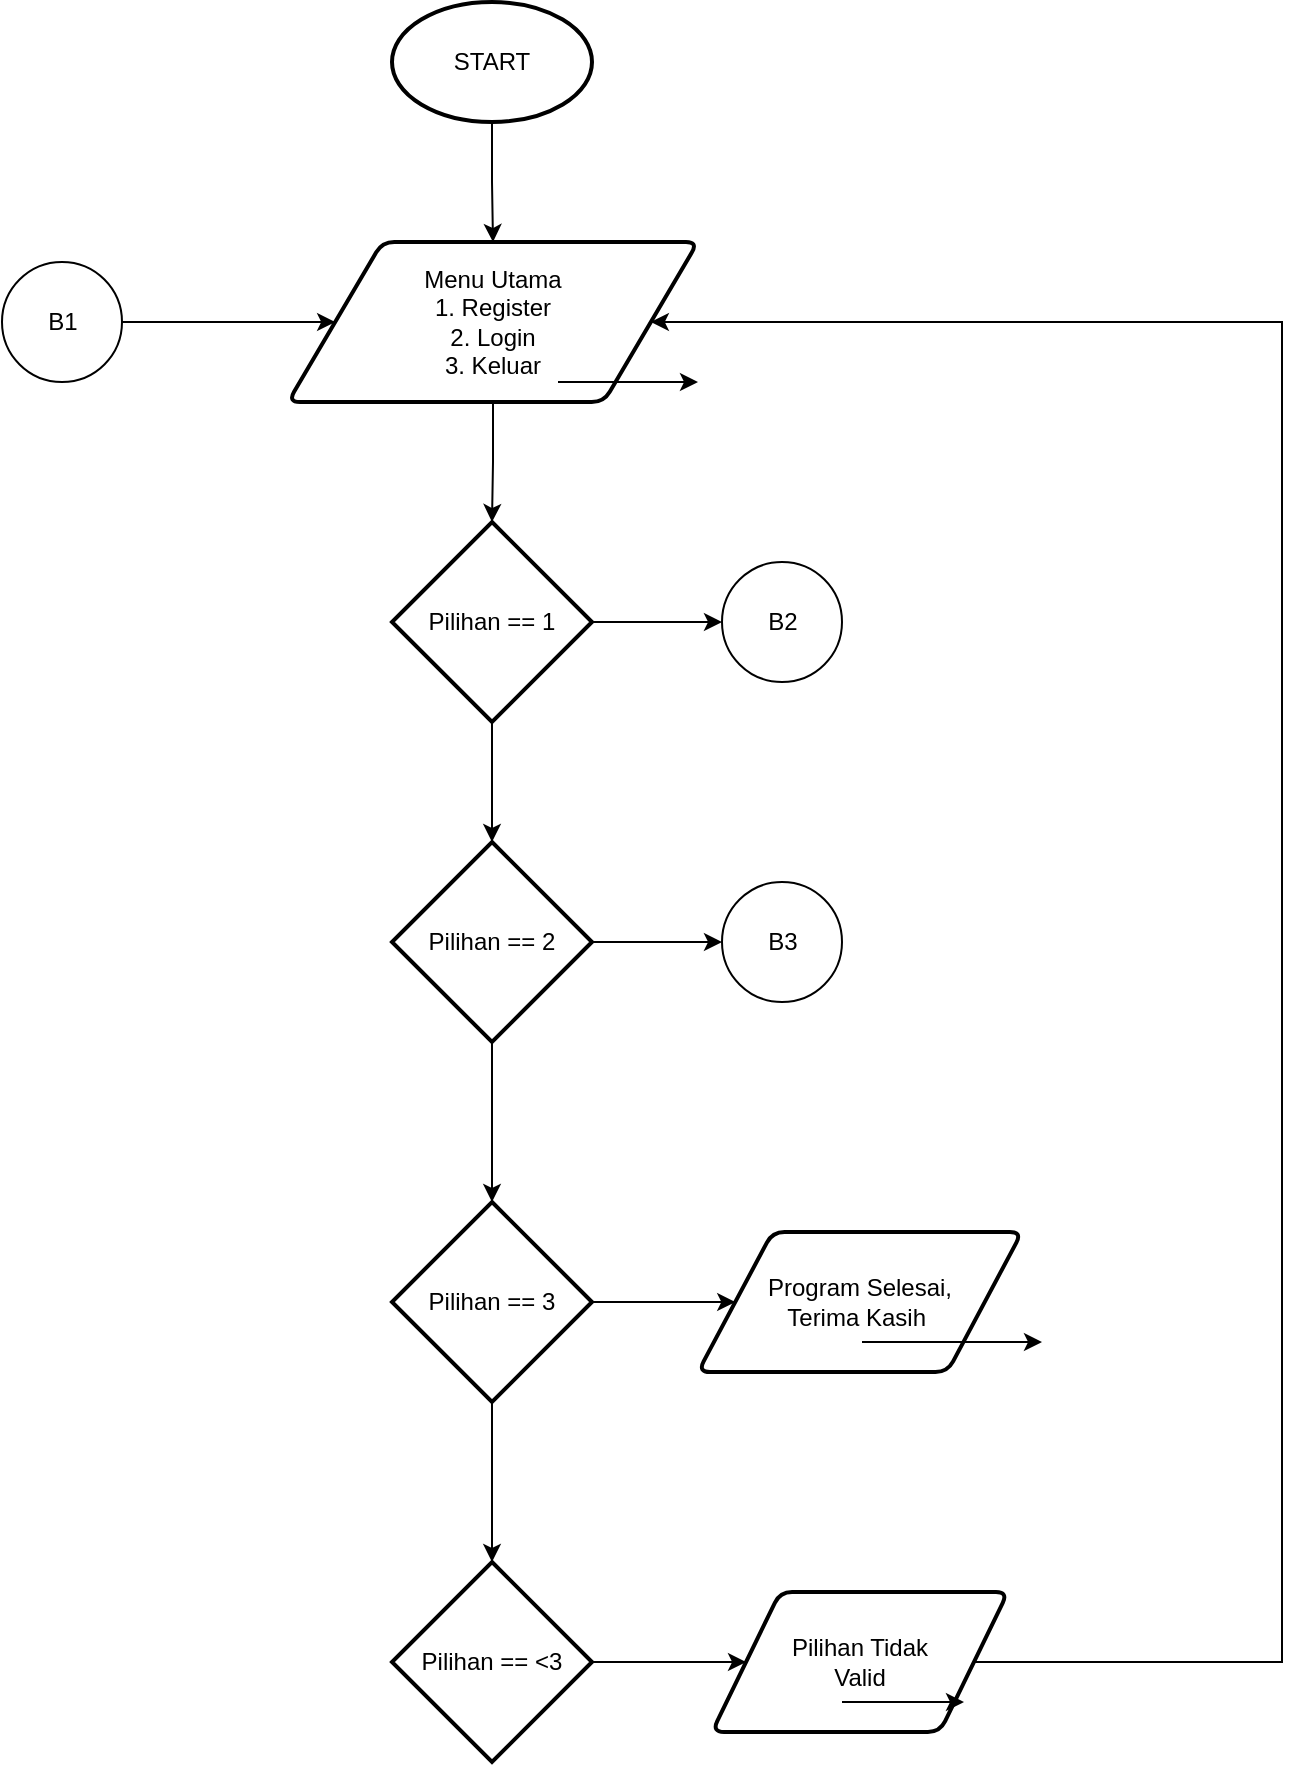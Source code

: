 <mxfile version="24.7.17" pages="7">
  <diagram id="jX26VBYKbBGTcmmh4BR7" name="Menu Utama">
    <mxGraphModel dx="1003" dy="1240" grid="1" gridSize="10" guides="1" tooltips="1" connect="1" arrows="1" fold="1" page="1" pageScale="1" pageWidth="850" pageHeight="1100" math="0" shadow="0">
      <root>
        <mxCell id="0" />
        <mxCell id="1" parent="0" />
        <mxCell id="Ur9wYiCswJF-98dy_9E3-4" value="" style="edgeStyle=orthogonalEdgeStyle;rounded=0;orthogonalLoop=1;jettySize=auto;html=1;" parent="1" source="Ur9wYiCswJF-98dy_9E3-1" target="Ur9wYiCswJF-98dy_9E3-2" edge="1">
          <mxGeometry relative="1" as="geometry" />
        </mxCell>
        <mxCell id="Ur9wYiCswJF-98dy_9E3-1" value="START" style="strokeWidth=2;html=1;shape=mxgraph.flowchart.start_1;whiteSpace=wrap;" parent="1" vertex="1">
          <mxGeometry x="375" y="40" width="100" height="60" as="geometry" />
        </mxCell>
        <mxCell id="xBh8vlri9Q0HdF-XC32j-1" value="" style="edgeStyle=orthogonalEdgeStyle;rounded=0;orthogonalLoop=1;jettySize=auto;html=1;" parent="1" source="Ur9wYiCswJF-98dy_9E3-2" target="12rXXI3SdJFbBXDemF2d-1" edge="1">
          <mxGeometry relative="1" as="geometry" />
        </mxCell>
        <mxCell id="Ur9wYiCswJF-98dy_9E3-2" value="Menu Utama&lt;div&gt;1. Register&lt;/div&gt;&lt;div&gt;2. Login&lt;/div&gt;&lt;div&gt;3. Keluar&lt;/div&gt;" style="shape=parallelogram;html=1;strokeWidth=2;perimeter=parallelogramPerimeter;whiteSpace=wrap;rounded=1;arcSize=12;size=0.23;" parent="1" vertex="1">
          <mxGeometry x="323" y="160" width="205" height="80" as="geometry" />
        </mxCell>
        <mxCell id="Ur9wYiCswJF-98dy_9E3-3" value="" style="endArrow=classic;html=1;rounded=0;" parent="1" edge="1">
          <mxGeometry width="50" height="50" relative="1" as="geometry">
            <mxPoint x="458" y="230" as="sourcePoint" />
            <mxPoint x="528" y="230" as="targetPoint" />
          </mxGeometry>
        </mxCell>
        <mxCell id="xBh8vlri9Q0HdF-XC32j-3" value="" style="edgeStyle=orthogonalEdgeStyle;rounded=0;orthogonalLoop=1;jettySize=auto;html=1;" parent="1" source="12rXXI3SdJFbBXDemF2d-1" target="xBh8vlri9Q0HdF-XC32j-2" edge="1">
          <mxGeometry relative="1" as="geometry" />
        </mxCell>
        <mxCell id="xBh8vlri9Q0HdF-XC32j-7" value="" style="edgeStyle=orthogonalEdgeStyle;rounded=0;orthogonalLoop=1;jettySize=auto;html=1;" parent="1" source="12rXXI3SdJFbBXDemF2d-1" target="xBh8vlri9Q0HdF-XC32j-6" edge="1">
          <mxGeometry relative="1" as="geometry" />
        </mxCell>
        <mxCell id="12rXXI3SdJFbBXDemF2d-1" value="Pilihan == 1" style="strokeWidth=2;html=1;shape=mxgraph.flowchart.decision;whiteSpace=wrap;" parent="1" vertex="1">
          <mxGeometry x="375" y="300" width="100" height="100" as="geometry" />
        </mxCell>
        <mxCell id="xBh8vlri9Q0HdF-XC32j-2" value="" style="verticalLabelPosition=bottom;verticalAlign=top;html=1;shape=mxgraph.flowchart.on-page_reference;" parent="1" vertex="1">
          <mxGeometry x="540" y="320" width="60" height="60" as="geometry" />
        </mxCell>
        <mxCell id="xBh8vlri9Q0HdF-XC32j-9" value="" style="edgeStyle=orthogonalEdgeStyle;rounded=0;orthogonalLoop=1;jettySize=auto;html=1;" parent="1" source="xBh8vlri9Q0HdF-XC32j-6" target="xBh8vlri9Q0HdF-XC32j-8" edge="1">
          <mxGeometry relative="1" as="geometry" />
        </mxCell>
        <mxCell id="xBh8vlri9Q0HdF-XC32j-12" value="" style="edgeStyle=orthogonalEdgeStyle;rounded=0;orthogonalLoop=1;jettySize=auto;html=1;" parent="1" source="xBh8vlri9Q0HdF-XC32j-6" target="xBh8vlri9Q0HdF-XC32j-10" edge="1">
          <mxGeometry relative="1" as="geometry" />
        </mxCell>
        <mxCell id="xBh8vlri9Q0HdF-XC32j-6" value="Pilihan == 2" style="strokeWidth=2;html=1;shape=mxgraph.flowchart.decision;whiteSpace=wrap;" parent="1" vertex="1">
          <mxGeometry x="375" y="460" width="100" height="100" as="geometry" />
        </mxCell>
        <mxCell id="U9IUA6c9v1QzmD8yPWSd-8" value="" style="edgeStyle=orthogonalEdgeStyle;rounded=0;orthogonalLoop=1;jettySize=auto;html=1;" parent="1" source="xBh8vlri9Q0HdF-XC32j-8" target="U9IUA6c9v1QzmD8yPWSd-7" edge="1">
          <mxGeometry relative="1" as="geometry" />
        </mxCell>
        <mxCell id="CeYfMiFbEmXjwuUwqjJn-2" value="" style="edgeStyle=orthogonalEdgeStyle;rounded=0;orthogonalLoop=1;jettySize=auto;html=1;" parent="1" source="xBh8vlri9Q0HdF-XC32j-8" target="CeYfMiFbEmXjwuUwqjJn-1" edge="1">
          <mxGeometry relative="1" as="geometry" />
        </mxCell>
        <mxCell id="xBh8vlri9Q0HdF-XC32j-8" value="Pilihan == 3" style="strokeWidth=2;html=1;shape=mxgraph.flowchart.decision;whiteSpace=wrap;" parent="1" vertex="1">
          <mxGeometry x="375" y="640" width="100" height="100" as="geometry" />
        </mxCell>
        <mxCell id="xBh8vlri9Q0HdF-XC32j-10" value="" style="verticalLabelPosition=bottom;verticalAlign=top;html=1;shape=mxgraph.flowchart.on-page_reference;" parent="1" vertex="1">
          <mxGeometry x="540" y="480" width="60" height="60" as="geometry" />
        </mxCell>
        <mxCell id="U9IUA6c9v1QzmD8yPWSd-1" value="B2" style="text;html=1;align=center;verticalAlign=middle;resizable=0;points=[];autosize=1;strokeColor=none;fillColor=none;" parent="1" vertex="1">
          <mxGeometry x="550" y="335" width="40" height="30" as="geometry" />
        </mxCell>
        <mxCell id="U9IUA6c9v1QzmD8yPWSd-2" value="B3" style="text;html=1;align=center;verticalAlign=middle;resizable=0;points=[];autosize=1;strokeColor=none;fillColor=none;" parent="1" vertex="1">
          <mxGeometry x="550" y="495" width="40" height="30" as="geometry" />
        </mxCell>
        <mxCell id="CeYfMiFbEmXjwuUwqjJn-9" value="" style="edgeStyle=orthogonalEdgeStyle;rounded=0;orthogonalLoop=1;jettySize=auto;html=1;" parent="1" source="U9IUA6c9v1QzmD8yPWSd-7" target="CeYfMiFbEmXjwuUwqjJn-4" edge="1">
          <mxGeometry relative="1" as="geometry" />
        </mxCell>
        <mxCell id="U9IUA6c9v1QzmD8yPWSd-7" value="Pilihan == &amp;lt;3" style="strokeWidth=2;html=1;shape=mxgraph.flowchart.decision;whiteSpace=wrap;" parent="1" vertex="1">
          <mxGeometry x="375" y="820" width="100" height="100" as="geometry" />
        </mxCell>
        <mxCell id="Tv0OW6yaN0TGf_5YFHfQ-3" value="" style="edgeStyle=orthogonalEdgeStyle;rounded=0;orthogonalLoop=1;jettySize=auto;html=1;" parent="1" source="Tv0OW6yaN0TGf_5YFHfQ-1" target="Ur9wYiCswJF-98dy_9E3-2" edge="1">
          <mxGeometry relative="1" as="geometry" />
        </mxCell>
        <mxCell id="Tv0OW6yaN0TGf_5YFHfQ-1" value="" style="verticalLabelPosition=bottom;verticalAlign=top;html=1;shape=mxgraph.flowchart.on-page_reference;" parent="1" vertex="1">
          <mxGeometry x="180" y="170" width="60" height="60" as="geometry" />
        </mxCell>
        <mxCell id="Tv0OW6yaN0TGf_5YFHfQ-2" value="B1" style="text;html=1;align=center;verticalAlign=middle;resizable=0;points=[];autosize=1;strokeColor=none;fillColor=none;" parent="1" vertex="1">
          <mxGeometry x="190" y="185" width="40" height="30" as="geometry" />
        </mxCell>
        <mxCell id="CeYfMiFbEmXjwuUwqjJn-1" value="Program Selesai,&lt;div&gt;Terima Kasih&amp;nbsp;&lt;/div&gt;" style="shape=parallelogram;html=1;strokeWidth=2;perimeter=parallelogramPerimeter;whiteSpace=wrap;rounded=1;arcSize=12;size=0.23;" parent="1" vertex="1">
          <mxGeometry x="528" y="655" width="162" height="70" as="geometry" />
        </mxCell>
        <mxCell id="CeYfMiFbEmXjwuUwqjJn-3" value="" style="endArrow=classic;html=1;rounded=0;" parent="1" edge="1">
          <mxGeometry width="50" height="50" relative="1" as="geometry">
            <mxPoint x="610" y="710" as="sourcePoint" />
            <mxPoint x="700" y="710" as="targetPoint" />
          </mxGeometry>
        </mxCell>
        <mxCell id="CeYfMiFbEmXjwuUwqjJn-4" value="Pilihan Tidak&lt;div&gt;Valid&lt;/div&gt;" style="shape=parallelogram;html=1;strokeWidth=2;perimeter=parallelogramPerimeter;whiteSpace=wrap;rounded=1;arcSize=12;size=0.23;" parent="1" vertex="1">
          <mxGeometry x="535" y="835" width="148" height="70" as="geometry" />
        </mxCell>
        <mxCell id="CeYfMiFbEmXjwuUwqjJn-7" value="" style="endArrow=classic;html=1;rounded=0;" parent="1" edge="1">
          <mxGeometry width="50" height="50" relative="1" as="geometry">
            <mxPoint x="600" y="890" as="sourcePoint" />
            <mxPoint x="661" y="890" as="targetPoint" />
          </mxGeometry>
        </mxCell>
        <mxCell id="CeYfMiFbEmXjwuUwqjJn-8" value="" style="endArrow=classic;html=1;rounded=0;exitX=1;exitY=0.5;exitDx=0;exitDy=0;entryX=1;entryY=0.5;entryDx=0;entryDy=0;" parent="1" source="CeYfMiFbEmXjwuUwqjJn-4" target="Ur9wYiCswJF-98dy_9E3-2" edge="1">
          <mxGeometry width="50" height="50" relative="1" as="geometry">
            <mxPoint x="480" y="790" as="sourcePoint" />
            <mxPoint x="530" y="740" as="targetPoint" />
            <Array as="points">
              <mxPoint x="820" y="870" />
              <mxPoint x="820" y="200" />
            </Array>
          </mxGeometry>
        </mxCell>
      </root>
    </mxGraphModel>
  </diagram>
  <diagram name="Menu Login" id="7WKOqaGhWFw1VYqcRq2t">
    <mxGraphModel dx="702" dy="868" grid="1" gridSize="10" guides="1" tooltips="1" connect="1" arrows="1" fold="1" page="1" pageScale="1" pageWidth="850" pageHeight="1100" math="0" shadow="0">
      <root>
        <mxCell id="0" />
        <mxCell id="1" parent="0" />
        <mxCell id="UlV53cZJnEUv3tKWG0Bk-3" value="" style="edgeStyle=orthogonalEdgeStyle;rounded=0;orthogonalLoop=1;jettySize=auto;html=1;exitX=0.5;exitY=1;exitDx=0;exitDy=0;exitPerimeter=0;" parent="1" source="S6zF7RQsblnWGBwrYb9E-1" edge="1">
          <mxGeometry relative="1" as="geometry">
            <mxPoint x="437.6" y="180" as="targetPoint" />
            <mxPoint x="437.5" y="110" as="sourcePoint" />
          </mxGeometry>
        </mxCell>
        <mxCell id="UlV53cZJnEUv3tKWG0Bk-5" value="" style="edgeStyle=orthogonalEdgeStyle;rounded=0;orthogonalLoop=1;jettySize=auto;html=1;" parent="1" target="UlV53cZJnEUv3tKWG0Bk-4" edge="1">
          <mxGeometry relative="1" as="geometry">
            <mxPoint x="437.6" y="240" as="sourcePoint" />
          </mxGeometry>
        </mxCell>
        <mxCell id="UlV53cZJnEUv3tKWG0Bk-10" value="" style="edgeStyle=orthogonalEdgeStyle;rounded=0;orthogonalLoop=1;jettySize=auto;html=1;" parent="1" source="UlV53cZJnEUv3tKWG0Bk-4" target="UlV53cZJnEUv3tKWG0Bk-9" edge="1">
          <mxGeometry relative="1" as="geometry" />
        </mxCell>
        <mxCell id="UlV53cZJnEUv3tKWG0Bk-4" value="Cek Login" style="rhombus;whiteSpace=wrap;html=1;strokeWidth=2;" parent="1" vertex="1">
          <mxGeometry x="360.13" y="290" width="154.75" height="120" as="geometry" />
        </mxCell>
        <mxCell id="UlV53cZJnEUv3tKWG0Bk-12" value="" style="edgeStyle=orthogonalEdgeStyle;rounded=0;orthogonalLoop=1;jettySize=auto;html=1;" parent="1" source="UlV53cZJnEUv3tKWG0Bk-9" target="UlV53cZJnEUv3tKWG0Bk-11" edge="1">
          <mxGeometry relative="1" as="geometry" />
        </mxCell>
        <mxCell id="UlV53cZJnEUv3tKWG0Bk-9" value="Jika Percobaan &amp;gt;3" style="rhombus;whiteSpace=wrap;html=1;strokeWidth=2;" parent="1" vertex="1">
          <mxGeometry x="356.29" y="485" width="162.44" height="150" as="geometry" />
        </mxCell>
        <mxCell id="UlV53cZJnEUv3tKWG0Bk-11" value="Program Terhenti" style="strokeWidth=2;html=1;shape=mxgraph.flowchart.start_1;whiteSpace=wrap;" parent="1" vertex="1">
          <mxGeometry x="372.5" y="700" width="130" height="75" as="geometry" />
        </mxCell>
        <mxCell id="UlV53cZJnEUv3tKWG0Bk-13" value="" style="endArrow=classic;html=1;rounded=0;exitX=0;exitY=0.5;exitDx=0;exitDy=0;entryX=0;entryY=0.5;entryDx=0;entryDy=0;" parent="1" source="UlV53cZJnEUv3tKWG0Bk-9" target="N-iMm1nuZjx_Z3H0cWmQ-2" edge="1">
          <mxGeometry width="50" height="50" relative="1" as="geometry">
            <mxPoint x="530" y="570" as="sourcePoint" />
            <mxPoint x="329.75" y="210" as="targetPoint" />
            <Array as="points">
              <mxPoint x="250" y="560" />
              <mxPoint x="250" y="210" />
            </Array>
          </mxGeometry>
        </mxCell>
        <mxCell id="N-iMm1nuZjx_Z3H0cWmQ-2" value="Input username dan&lt;div&gt;password&lt;/div&gt;" style="shape=parallelogram;perimeter=parallelogramPerimeter;whiteSpace=wrap;html=1;fixedSize=1;" parent="1" vertex="1">
          <mxGeometry x="352.5" y="180" width="170" height="60" as="geometry" />
        </mxCell>
        <mxCell id="N-iMm1nuZjx_Z3H0cWmQ-3" value="" style="endArrow=classic;html=1;rounded=0;entryX=0.157;entryY=0.012;entryDx=0;entryDy=0;entryPerimeter=0;" parent="1" edge="1">
          <mxGeometry width="50" height="50" relative="1" as="geometry">
            <mxPoint x="320" y="190" as="sourcePoint" />
            <mxPoint x="379.19" y="190.72" as="targetPoint" />
          </mxGeometry>
        </mxCell>
        <mxCell id="-S1pILtp3hF0NvnBZW9s-1" value="Tidak" style="text;html=1;align=center;verticalAlign=middle;resizable=0;points=[];autosize=1;strokeColor=none;fillColor=none;" parent="1" vertex="1">
          <mxGeometry x="390" y="430" width="50" height="30" as="geometry" />
        </mxCell>
        <mxCell id="-S1pILtp3hF0NvnBZW9s-3" value="" style="verticalLabelPosition=bottom;verticalAlign=top;html=1;shape=mxgraph.flowchart.on-page_reference;" parent="1" vertex="1">
          <mxGeometry x="570" y="320" width="60" height="60" as="geometry" />
        </mxCell>
        <mxCell id="pwNjoSDiK12gOd-Zgx23-1" value="A1" style="text;html=1;align=center;verticalAlign=middle;resizable=0;points=[];autosize=1;strokeColor=none;fillColor=none;" parent="1" vertex="1">
          <mxGeometry x="580" y="335" width="40" height="30" as="geometry" />
        </mxCell>
        <mxCell id="pwNjoSDiK12gOd-Zgx23-2" value="" style="endArrow=classic;html=1;rounded=0;exitX=1;exitY=0.5;exitDx=0;exitDy=0;entryX=0;entryY=0.5;entryDx=0;entryDy=0;entryPerimeter=0;" parent="1" source="UlV53cZJnEUv3tKWG0Bk-4" target="-S1pILtp3hF0NvnBZW9s-3" edge="1">
          <mxGeometry width="50" height="50" relative="1" as="geometry">
            <mxPoint x="520" y="460" as="sourcePoint" />
            <mxPoint x="570" y="410" as="targetPoint" />
          </mxGeometry>
        </mxCell>
        <mxCell id="zB5HUOK_X5W2yT6Edbjs-1" value="Ya" style="edgeLabel;html=1;align=center;verticalAlign=middle;resizable=0;points=[];" parent="pwNjoSDiK12gOd-Zgx23-2" vertex="1" connectable="0">
          <mxGeometry x="-0.234" y="2" relative="1" as="geometry">
            <mxPoint x="4" y="2" as="offset" />
          </mxGeometry>
        </mxCell>
        <mxCell id="pwNjoSDiK12gOd-Zgx23-3" value="Tidak" style="text;html=1;align=center;verticalAlign=middle;resizable=0;points=[];autosize=1;strokeColor=none;fillColor=none;" parent="1" vertex="1">
          <mxGeometry x="390" y="648" width="50" height="30" as="geometry" />
        </mxCell>
        <mxCell id="pwNjoSDiK12gOd-Zgx23-4" value="Ya" style="text;html=1;align=center;verticalAlign=middle;resizable=0;points=[];autosize=1;strokeColor=none;fillColor=none;" parent="1" vertex="1">
          <mxGeometry x="240" y="388" width="40" height="30" as="geometry" />
        </mxCell>
        <mxCell id="S6zF7RQsblnWGBwrYb9E-1" value="" style="verticalLabelPosition=bottom;verticalAlign=top;html=1;shape=mxgraph.flowchart.on-page_reference;" parent="1" vertex="1">
          <mxGeometry x="407.5" y="50" width="60" height="60" as="geometry" />
        </mxCell>
        <mxCell id="S6zF7RQsblnWGBwrYb9E-3" value="B2" style="text;html=1;align=center;verticalAlign=middle;resizable=0;points=[];autosize=1;strokeColor=none;fillColor=none;" parent="1" vertex="1">
          <mxGeometry x="417.5" y="65" width="40" height="30" as="geometry" />
        </mxCell>
      </root>
    </mxGraphModel>
  </diagram>
  <diagram id="pSQ1_ta063Pr589a24Dh" name="Menu Register">
    <mxGraphModel dx="702" dy="868" grid="1" gridSize="10" guides="1" tooltips="1" connect="1" arrows="1" fold="1" page="1" pageScale="1" pageWidth="850" pageHeight="1100" math="0" shadow="0">
      <root>
        <mxCell id="0" />
        <mxCell id="1" parent="0" />
        <mxCell id="79EIMGy8gmivx_581Xum-1" value="" style="edgeStyle=orthogonalEdgeStyle;rounded=0;orthogonalLoop=1;jettySize=auto;html=1;" parent="1" source="FkgJfy-Uw6cejZRUm0J1-1" target="oJDtJBol1iFa9OZnS67d-1" edge="1">
          <mxGeometry relative="1" as="geometry" />
        </mxCell>
        <mxCell id="FkgJfy-Uw6cejZRUm0J1-1" value="" style="verticalLabelPosition=bottom;verticalAlign=top;html=1;shape=mxgraph.flowchart.on-page_reference;" parent="1" vertex="1">
          <mxGeometry x="395" y="50" width="60" height="60" as="geometry" />
        </mxCell>
        <mxCell id="FkgJfy-Uw6cejZRUm0J1-2" value="B3" style="text;html=1;align=center;verticalAlign=middle;resizable=0;points=[];autosize=1;strokeColor=none;fillColor=none;" parent="1" vertex="1">
          <mxGeometry x="405" y="65" width="40" height="30" as="geometry" />
        </mxCell>
        <mxCell id="79EIMGy8gmivx_581Xum-4" value="" style="edgeStyle=orthogonalEdgeStyle;rounded=0;orthogonalLoop=1;jettySize=auto;html=1;" parent="1" source="oJDtJBol1iFa9OZnS67d-1" target="79EIMGy8gmivx_581Xum-3" edge="1">
          <mxGeometry relative="1" as="geometry" />
        </mxCell>
        <mxCell id="oJDtJBol1iFa9OZnS67d-1" value="Input username&lt;div&gt;dan password&lt;/div&gt;" style="shape=parallelogram;html=1;strokeWidth=2;perimeter=parallelogramPerimeter;whiteSpace=wrap;rounded=1;arcSize=12;size=0.23;" parent="1" vertex="1">
          <mxGeometry x="347" y="170" width="155" height="70" as="geometry" />
        </mxCell>
        <mxCell id="79EIMGy8gmivx_581Xum-2" value="" style="endArrow=classic;html=1;rounded=0;" parent="1" edge="1">
          <mxGeometry width="50" height="50" relative="1" as="geometry">
            <mxPoint x="340" y="180" as="sourcePoint" />
            <mxPoint x="405" y="180" as="targetPoint" />
          </mxGeometry>
        </mxCell>
        <mxCell id="79EIMGy8gmivx_581Xum-9" value="" style="edgeStyle=orthogonalEdgeStyle;rounded=0;orthogonalLoop=1;jettySize=auto;html=1;" parent="1" source="79EIMGy8gmivx_581Xum-3" target="79EIMGy8gmivx_581Xum-6" edge="1">
          <mxGeometry relative="1" as="geometry" />
        </mxCell>
        <mxCell id="79EIMGy8gmivx_581Xum-3" value="user berhasil&lt;div&gt;terdaftar&lt;/div&gt;" style="shape=parallelogram;html=1;strokeWidth=2;perimeter=parallelogramPerimeter;whiteSpace=wrap;rounded=1;arcSize=12;size=0.23;" parent="1" vertex="1">
          <mxGeometry x="352" y="300" width="145" height="60" as="geometry" />
        </mxCell>
        <mxCell id="79EIMGy8gmivx_581Xum-5" value="" style="endArrow=classic;html=1;rounded=0;" parent="1" edge="1">
          <mxGeometry width="50" height="50" relative="1" as="geometry">
            <mxPoint x="422" y="350" as="sourcePoint" />
            <mxPoint x="502" y="350" as="targetPoint" />
          </mxGeometry>
        </mxCell>
        <mxCell id="79EIMGy8gmivx_581Xum-6" value="" style="verticalLabelPosition=bottom;verticalAlign=top;html=1;shape=mxgraph.flowchart.on-page_reference;" parent="1" vertex="1">
          <mxGeometry x="394.5" y="430" width="60" height="60" as="geometry" />
        </mxCell>
        <mxCell id="79EIMGy8gmivx_581Xum-10" value="B1" style="text;html=1;align=center;verticalAlign=middle;resizable=0;points=[];autosize=1;strokeColor=none;fillColor=none;" parent="1" vertex="1">
          <mxGeometry x="404.5" y="445" width="40" height="30" as="geometry" />
        </mxCell>
      </root>
    </mxGraphModel>
  </diagram>
  <diagram id="4nSYHP9WaBnPEhPS0Zdf" name="Menu Tampilan">
    <mxGraphModel dx="702" dy="868" grid="1" gridSize="10" guides="1" tooltips="1" connect="1" arrows="1" fold="1" page="1" pageScale="1" pageWidth="850" pageHeight="1100" math="0" shadow="0">
      <root>
        <mxCell id="0" />
        <mxCell id="1" parent="0" />
        <mxCell id="TMoU4l2W7PGVvRccqXnT-2" value="" style="edgeStyle=orthogonalEdgeStyle;rounded=0;orthogonalLoop=1;jettySize=auto;html=1;" parent="1" source="KbEbOctKmioxznNKH62K-1" target="qK7m8QcC9ePtSPS16cjj-1" edge="1">
          <mxGeometry relative="1" as="geometry" />
        </mxCell>
        <mxCell id="KbEbOctKmioxznNKH62K-1" value="" style="verticalLabelPosition=bottom;verticalAlign=top;html=1;shape=mxgraph.flowchart.on-page_reference;" parent="1" vertex="1">
          <mxGeometry x="120" y="60" width="60" height="60" as="geometry" />
        </mxCell>
        <mxCell id="KbEbOctKmioxznNKH62K-2" value="A1" style="text;html=1;align=center;verticalAlign=middle;resizable=0;points=[];autosize=1;strokeColor=none;fillColor=none;" parent="1" vertex="1">
          <mxGeometry x="130" y="75" width="40" height="30" as="geometry" />
        </mxCell>
        <mxCell id="QIf04-iGy1XMk4qdcvUU-3" value="" style="edgeStyle=orthogonalEdgeStyle;rounded=0;orthogonalLoop=1;jettySize=auto;html=1;" parent="1" source="qK7m8QcC9ePtSPS16cjj-1" target="QIf04-iGy1XMk4qdcvUU-1" edge="1">
          <mxGeometry relative="1" as="geometry" />
        </mxCell>
        <mxCell id="qK7m8QcC9ePtSPS16cjj-1" value="Menu Utama:&lt;div&gt;1. Tambah Data Pemain&lt;/div&gt;&lt;div&gt;2. Tampilkan Data Pemain&lt;/div&gt;&lt;div&gt;3. Update Data Pemain&lt;/div&gt;&lt;div&gt;4. Hapus Data Pemain&lt;/div&gt;&lt;div&gt;5. Keluar&lt;/div&gt;" style="shape=parallelogram;html=1;strokeWidth=2;perimeter=parallelogramPerimeter;whiteSpace=wrap;rounded=1;arcSize=12;size=0.23;" parent="1" vertex="1">
          <mxGeometry x="30" y="205" width="240" height="110" as="geometry" />
        </mxCell>
        <mxCell id="TMoU4l2W7PGVvRccqXnT-3" value="" style="endArrow=classic;html=1;rounded=0;" parent="1" edge="1">
          <mxGeometry width="50" height="50" relative="1" as="geometry">
            <mxPoint x="190" y="300" as="sourcePoint" />
            <mxPoint x="310" y="300" as="targetPoint" />
          </mxGeometry>
        </mxCell>
        <mxCell id="QIf04-iGy1XMk4qdcvUU-5" value="" style="edgeStyle=orthogonalEdgeStyle;rounded=0;orthogonalLoop=1;jettySize=auto;html=1;" parent="1" source="QIf04-iGy1XMk4qdcvUU-1" target="QIf04-iGy1XMk4qdcvUU-4" edge="1">
          <mxGeometry relative="1" as="geometry" />
        </mxCell>
        <mxCell id="QIf04-iGy1XMk4qdcvUU-1" value="Input Pilihan" style="shape=parallelogram;html=1;strokeWidth=2;perimeter=parallelogramPerimeter;whiteSpace=wrap;rounded=1;arcSize=12;size=0.23;" parent="1" vertex="1">
          <mxGeometry x="75" y="400" width="150" height="60" as="geometry" />
        </mxCell>
        <mxCell id="QIf04-iGy1XMk4qdcvUU-2" value="" style="endArrow=classic;html=1;rounded=0;" parent="1" edge="1">
          <mxGeometry width="50" height="50" relative="1" as="geometry">
            <mxPoint x="60" y="410" as="sourcePoint" />
            <mxPoint x="120" y="410" as="targetPoint" />
          </mxGeometry>
        </mxCell>
        <mxCell id="vLTvKceB6-cYYFRa85jP-9" value="" style="edgeStyle=orthogonalEdgeStyle;rounded=0;orthogonalLoop=1;jettySize=auto;html=1;" parent="1" source="QIf04-iGy1XMk4qdcvUU-4" target="vLTvKceB6-cYYFRa85jP-8" edge="1">
          <mxGeometry relative="1" as="geometry" />
        </mxCell>
        <mxCell id="QIf04-iGy1XMk4qdcvUU-4" value="pilihan == 1" style="strokeWidth=2;html=1;shape=mxgraph.flowchart.decision;whiteSpace=wrap;" parent="1" vertex="1">
          <mxGeometry x="100" y="530" width="100" height="100" as="geometry" />
        </mxCell>
        <mxCell id="vLTvKceB6-cYYFRa85jP-1" value="" style="verticalLabelPosition=bottom;verticalAlign=top;html=1;shape=mxgraph.flowchart.on-page_reference;" parent="1" vertex="1">
          <mxGeometry x="120" y="680" width="60" height="60" as="geometry" />
        </mxCell>
        <mxCell id="vLTvKceB6-cYYFRa85jP-2" value="A2" style="text;html=1;align=center;verticalAlign=middle;resizable=0;points=[];autosize=1;strokeColor=none;fillColor=none;" parent="1" vertex="1">
          <mxGeometry x="130" y="695" width="40" height="30" as="geometry" />
        </mxCell>
        <mxCell id="vLTvKceB6-cYYFRa85jP-5" value="" style="endArrow=classic;html=1;rounded=0;exitX=0.5;exitY=1;exitDx=0;exitDy=0;exitPerimeter=0;entryX=0.5;entryY=0;entryDx=0;entryDy=0;entryPerimeter=0;" parent="1" source="QIf04-iGy1XMk4qdcvUU-4" target="vLTvKceB6-cYYFRa85jP-1" edge="1">
          <mxGeometry width="50" height="50" relative="1" as="geometry">
            <mxPoint x="310" y="600" as="sourcePoint" />
            <mxPoint x="360" y="550" as="targetPoint" />
          </mxGeometry>
        </mxCell>
        <mxCell id="Nq72s3ADK36o-bjtA1Pp-2" value="" style="edgeStyle=orthogonalEdgeStyle;rounded=0;orthogonalLoop=1;jettySize=auto;html=1;" parent="1" source="vLTvKceB6-cYYFRa85jP-8" target="Nq72s3ADK36o-bjtA1Pp-1" edge="1">
          <mxGeometry relative="1" as="geometry" />
        </mxCell>
        <mxCell id="Nq72s3ADK36o-bjtA1Pp-4" value="" style="edgeStyle=orthogonalEdgeStyle;rounded=0;orthogonalLoop=1;jettySize=auto;html=1;" parent="1" source="vLTvKceB6-cYYFRa85jP-8" target="Nq72s3ADK36o-bjtA1Pp-3" edge="1">
          <mxGeometry relative="1" as="geometry" />
        </mxCell>
        <mxCell id="vLTvKceB6-cYYFRa85jP-8" value="pilihan == 2" style="strokeWidth=2;html=1;shape=mxgraph.flowchart.decision;whiteSpace=wrap;" parent="1" vertex="1">
          <mxGeometry x="250" y="530" width="100" height="100" as="geometry" />
        </mxCell>
        <mxCell id="Nq72s3ADK36o-bjtA1Pp-1" value="Menampilkan Data Pemain" style="shape=parallelogram;html=1;strokeWidth=2;perimeter=parallelogramPerimeter;whiteSpace=wrap;rounded=1;arcSize=12;size=0.23;" parent="1" vertex="1">
          <mxGeometry x="200" y="680" width="200" height="60" as="geometry" />
        </mxCell>
        <mxCell id="R5alAiR9nzmOqpTjFFnm-6" value="" style="edgeStyle=orthogonalEdgeStyle;rounded=0;orthogonalLoop=1;jettySize=auto;html=1;" parent="1" source="Nq72s3ADK36o-bjtA1Pp-3" target="R5alAiR9nzmOqpTjFFnm-5" edge="1">
          <mxGeometry relative="1" as="geometry" />
        </mxCell>
        <mxCell id="Nq72s3ADK36o-bjtA1Pp-3" value="pilihan == 3" style="strokeWidth=2;html=1;shape=mxgraph.flowchart.decision;whiteSpace=wrap;" parent="1" vertex="1">
          <mxGeometry x="410" y="530" width="100" height="100" as="geometry" />
        </mxCell>
        <mxCell id="R5alAiR9nzmOqpTjFFnm-1" value="" style="verticalLabelPosition=bottom;verticalAlign=top;html=1;shape=mxgraph.flowchart.on-page_reference;" parent="1" vertex="1">
          <mxGeometry x="430" y="680" width="60" height="60" as="geometry" />
        </mxCell>
        <mxCell id="R5alAiR9nzmOqpTjFFnm-2" value="A3" style="text;html=1;align=center;verticalAlign=middle;resizable=0;points=[];autosize=1;strokeColor=none;fillColor=none;" parent="1" vertex="1">
          <mxGeometry x="440" y="695" width="40" height="30" as="geometry" />
        </mxCell>
        <mxCell id="R5alAiR9nzmOqpTjFFnm-4" value="" style="endArrow=classic;html=1;rounded=0;exitX=0.5;exitY=1;exitDx=0;exitDy=0;exitPerimeter=0;" parent="1" source="Nq72s3ADK36o-bjtA1Pp-3" target="R5alAiR9nzmOqpTjFFnm-1" edge="1">
          <mxGeometry width="50" height="50" relative="1" as="geometry">
            <mxPoint x="500" y="510" as="sourcePoint" />
            <mxPoint x="550" y="460" as="targetPoint" />
          </mxGeometry>
        </mxCell>
        <mxCell id="OMJ8iq_2NcmcUYRN1dme-2" value="" style="edgeStyle=orthogonalEdgeStyle;rounded=0;orthogonalLoop=1;jettySize=auto;html=1;" parent="1" source="R5alAiR9nzmOqpTjFFnm-5" target="OMJ8iq_2NcmcUYRN1dme-1" edge="1">
          <mxGeometry relative="1" as="geometry" />
        </mxCell>
        <mxCell id="R5alAiR9nzmOqpTjFFnm-5" value="pilihan == 4" style="strokeWidth=2;html=1;shape=mxgraph.flowchart.decision;whiteSpace=wrap;" parent="1" vertex="1">
          <mxGeometry x="560" y="530" width="100" height="100" as="geometry" />
        </mxCell>
        <mxCell id="g_-Xj0dT-pcQm3eBNvCn-1" value="" style="verticalLabelPosition=bottom;verticalAlign=top;html=1;shape=mxgraph.flowchart.on-page_reference;" parent="1" vertex="1">
          <mxGeometry x="580" y="680" width="60" height="60" as="geometry" />
        </mxCell>
        <mxCell id="g_-Xj0dT-pcQm3eBNvCn-2" value="A4" style="text;html=1;align=center;verticalAlign=middle;resizable=0;points=[];autosize=1;strokeColor=none;fillColor=none;" parent="1" vertex="1">
          <mxGeometry x="590" y="695" width="40" height="30" as="geometry" />
        </mxCell>
        <mxCell id="g_-Xj0dT-pcQm3eBNvCn-4" value="" style="endArrow=classic;html=1;rounded=0;exitX=0.5;exitY=1;exitDx=0;exitDy=0;exitPerimeter=0;entryX=0.5;entryY=0;entryDx=0;entryDy=0;entryPerimeter=0;" parent="1" source="R5alAiR9nzmOqpTjFFnm-5" target="g_-Xj0dT-pcQm3eBNvCn-1" edge="1">
          <mxGeometry width="50" height="50" relative="1" as="geometry">
            <mxPoint x="430" y="480" as="sourcePoint" />
            <mxPoint x="480" y="430" as="targetPoint" />
          </mxGeometry>
        </mxCell>
        <mxCell id="g_-Xj0dT-pcQm3eBNvCn-5" value="" style="endArrow=classic;html=1;rounded=0;" parent="1" edge="1">
          <mxGeometry width="50" height="50" relative="1" as="geometry">
            <mxPoint x="340" y="730" as="sourcePoint" />
            <mxPoint x="400" y="730" as="targetPoint" />
          </mxGeometry>
        </mxCell>
        <mxCell id="lgGZTHkoQIjv0jwGrIGt-2" value="" style="edgeStyle=orthogonalEdgeStyle;rounded=0;orthogonalLoop=1;jettySize=auto;html=1;entryX=0.5;entryY=0;entryDx=0;entryDy=0;entryPerimeter=0;" parent="1" source="OMJ8iq_2NcmcUYRN1dme-1" target="4k9RYpFJ6_n0FNY1Kn9D-2" edge="1">
          <mxGeometry relative="1" as="geometry">
            <mxPoint x="760.0" y="680.0" as="targetPoint" />
          </mxGeometry>
        </mxCell>
        <mxCell id="Air8bXphO9x2bv2XW5Sy-2" value="" style="edgeStyle=orthogonalEdgeStyle;rounded=0;orthogonalLoop=1;jettySize=auto;html=1;" parent="1" source="OMJ8iq_2NcmcUYRN1dme-1" target="Air8bXphO9x2bv2XW5Sy-1" edge="1">
          <mxGeometry relative="1" as="geometry" />
        </mxCell>
        <mxCell id="OMJ8iq_2NcmcUYRN1dme-1" value="pilihan == 5" style="strokeWidth=2;html=1;shape=mxgraph.flowchart.decision;whiteSpace=wrap;" parent="1" vertex="1">
          <mxGeometry x="710" y="530" width="100" height="100" as="geometry" />
        </mxCell>
        <mxCell id="OMJ8iq_2NcmcUYRN1dme-4" value="Tidak" style="text;html=1;align=center;verticalAlign=middle;resizable=0;points=[];autosize=1;strokeColor=none;fillColor=none;" parent="1" vertex="1">
          <mxGeometry x="190" y="550" width="50" height="30" as="geometry" />
        </mxCell>
        <mxCell id="OMJ8iq_2NcmcUYRN1dme-5" value="Tidak" style="text;html=1;align=center;verticalAlign=middle;resizable=0;points=[];autosize=1;strokeColor=none;fillColor=none;" parent="1" vertex="1">
          <mxGeometry x="350" y="550" width="50" height="30" as="geometry" />
        </mxCell>
        <mxCell id="OMJ8iq_2NcmcUYRN1dme-6" value="Tidak" style="text;html=1;align=center;verticalAlign=middle;resizable=0;points=[];autosize=1;strokeColor=none;fillColor=none;" parent="1" vertex="1">
          <mxGeometry x="500" y="550" width="50" height="30" as="geometry" />
        </mxCell>
        <mxCell id="OMJ8iq_2NcmcUYRN1dme-7" value="Tidak" style="text;html=1;align=center;verticalAlign=middle;resizable=0;points=[];autosize=1;strokeColor=none;fillColor=none;" parent="1" vertex="1">
          <mxGeometry x="650" y="550" width="50" height="30" as="geometry" />
        </mxCell>
        <mxCell id="OMJ8iq_2NcmcUYRN1dme-8" value="Ya" style="text;html=1;align=center;verticalAlign=middle;resizable=0;points=[];autosize=1;strokeColor=none;fillColor=none;" parent="1" vertex="1">
          <mxGeometry x="140" y="640" width="40" height="30" as="geometry" />
        </mxCell>
        <mxCell id="OMJ8iq_2NcmcUYRN1dme-9" value="Ya" style="text;html=1;align=center;verticalAlign=middle;resizable=0;points=[];autosize=1;strokeColor=none;fillColor=none;" parent="1" vertex="1">
          <mxGeometry x="290" y="640" width="40" height="30" as="geometry" />
        </mxCell>
        <mxCell id="OMJ8iq_2NcmcUYRN1dme-10" value="Ya" style="text;html=1;align=center;verticalAlign=middle;resizable=0;points=[];autosize=1;strokeColor=none;fillColor=none;" parent="1" vertex="1">
          <mxGeometry x="450" y="640" width="40" height="30" as="geometry" />
        </mxCell>
        <mxCell id="OMJ8iq_2NcmcUYRN1dme-11" value="Ya" style="text;html=1;align=center;verticalAlign=middle;resizable=0;points=[];autosize=1;strokeColor=none;fillColor=none;" parent="1" vertex="1">
          <mxGeometry x="600" y="640" width="40" height="30" as="geometry" />
        </mxCell>
        <mxCell id="lgGZTHkoQIjv0jwGrIGt-3" value="Ya" style="text;html=1;align=center;verticalAlign=middle;resizable=0;points=[];autosize=1;strokeColor=none;fillColor=none;" parent="1" vertex="1">
          <mxGeometry x="750" y="640" width="40" height="30" as="geometry" />
        </mxCell>
        <mxCell id="Air8bXphO9x2bv2XW5Sy-1" value="Pilihan tidak Valid" style="shape=parallelogram;html=1;strokeWidth=2;perimeter=parallelogramPerimeter;whiteSpace=wrap;rounded=1;arcSize=12;size=0.23;" parent="1" vertex="1">
          <mxGeometry x="690" y="390" width="140" height="60" as="geometry" />
        </mxCell>
        <mxCell id="Air8bXphO9x2bv2XW5Sy-3" value="" style="endArrow=classic;html=1;rounded=0;exitX=0.5;exitY=0;exitDx=0;exitDy=0;" parent="1" source="Air8bXphO9x2bv2XW5Sy-1" edge="1">
          <mxGeometry width="50" height="50" relative="1" as="geometry">
            <mxPoint x="620" y="440" as="sourcePoint" />
            <mxPoint x="240" y="267" as="targetPoint" />
            <Array as="points">
              <mxPoint x="760" y="267" />
            </Array>
          </mxGeometry>
        </mxCell>
        <mxCell id="Air8bXphO9x2bv2XW5Sy-4" value="Tidak" style="text;html=1;align=center;verticalAlign=middle;resizable=0;points=[];autosize=1;strokeColor=none;fillColor=none;" parent="1" vertex="1">
          <mxGeometry x="710" y="480" width="50" height="30" as="geometry" />
        </mxCell>
        <mxCell id="Air8bXphO9x2bv2XW5Sy-5" value="" style="endArrow=classic;html=1;rounded=0;exitX=0.5;exitY=1;exitDx=0;exitDy=0;exitPerimeter=0;entryX=0;entryY=0.5;entryDx=0;entryDy=0;" parent="1" source="g_-Xj0dT-pcQm3eBNvCn-1" target="qK7m8QcC9ePtSPS16cjj-1" edge="1">
          <mxGeometry width="50" height="50" relative="1" as="geometry">
            <mxPoint x="520" y="600" as="sourcePoint" />
            <mxPoint x="570" y="550" as="targetPoint" />
            <Array as="points">
              <mxPoint x="610" y="780" />
              <mxPoint x="10" y="780" />
              <mxPoint x="10" y="260" />
            </Array>
          </mxGeometry>
        </mxCell>
        <mxCell id="Air8bXphO9x2bv2XW5Sy-6" value="" style="endArrow=classic;html=1;rounded=0;exitX=0.5;exitY=1;exitDx=0;exitDy=0;exitPerimeter=0;" parent="1" source="vLTvKceB6-cYYFRa85jP-1" edge="1">
          <mxGeometry width="50" height="50" relative="1" as="geometry">
            <mxPoint x="540" y="640" as="sourcePoint" />
            <mxPoint x="150" y="780" as="targetPoint" />
          </mxGeometry>
        </mxCell>
        <mxCell id="Air8bXphO9x2bv2XW5Sy-7" value="" style="endArrow=classic;html=1;rounded=0;exitX=0.5;exitY=1;exitDx=0;exitDy=0;" parent="1" source="Nq72s3ADK36o-bjtA1Pp-1" edge="1">
          <mxGeometry width="50" height="50" relative="1" as="geometry">
            <mxPoint x="299.57" y="740" as="sourcePoint" />
            <mxPoint x="299.57" y="780" as="targetPoint" />
          </mxGeometry>
        </mxCell>
        <mxCell id="Air8bXphO9x2bv2XW5Sy-8" value="" style="endArrow=classic;html=1;rounded=0;exitX=0.5;exitY=1;exitDx=0;exitDy=0;exitPerimeter=0;" parent="1" source="R5alAiR9nzmOqpTjFFnm-1" edge="1">
          <mxGeometry width="50" height="50" relative="1" as="geometry">
            <mxPoint x="540" y="640" as="sourcePoint" />
            <mxPoint x="460" y="780" as="targetPoint" />
          </mxGeometry>
        </mxCell>
        <mxCell id="4k9RYpFJ6_n0FNY1Kn9D-2" value="" style="verticalLabelPosition=bottom;verticalAlign=top;html=1;shape=mxgraph.flowchart.on-page_reference;" parent="1" vertex="1">
          <mxGeometry x="730" y="690" width="60" height="60" as="geometry" />
        </mxCell>
        <mxCell id="4k9RYpFJ6_n0FNY1Kn9D-3" value="B1" style="text;html=1;align=center;verticalAlign=middle;resizable=0;points=[];autosize=1;strokeColor=none;fillColor=none;" parent="1" vertex="1">
          <mxGeometry x="740" y="705" width="40" height="30" as="geometry" />
        </mxCell>
      </root>
    </mxGraphModel>
  </diagram>
  <diagram id="S8YG6woOuSCOJO8U0TFg" name="Pilihan 1">
    <mxGraphModel dx="1552" dy="868" grid="1" gridSize="10" guides="1" tooltips="1" connect="1" arrows="1" fold="1" page="1" pageScale="1" pageWidth="850" pageHeight="1100" math="0" shadow="0">
      <root>
        <mxCell id="0" />
        <mxCell id="1" parent="0" />
        <mxCell id="X5q7GoUHwYiAntx6Oxpd-5" value="" style="edgeStyle=orthogonalEdgeStyle;rounded=0;orthogonalLoop=1;jettySize=auto;html=1;exitX=0.5;exitY=1;exitDx=0;exitDy=0;entryX=0.5;entryY=0;entryDx=0;entryDy=0;entryPerimeter=0;" parent="1" source="ipkxXOjN9o1SzK_wIqrM-5" target="YoTlNZpNUg4diBEXLc-9-1" edge="1">
          <mxGeometry relative="1" as="geometry">
            <mxPoint x="-425.0" y="559" as="sourcePoint" />
            <mxPoint x="-425" y="630" as="targetPoint" />
          </mxGeometry>
        </mxCell>
        <mxCell id="X5q7GoUHwYiAntx6Oxpd-2" value="" style="edgeStyle=orthogonalEdgeStyle;rounded=0;orthogonalLoop=1;jettySize=auto;html=1;entryX=0.5;entryY=0;entryDx=0;entryDy=0;" parent="1" source="X5q7GoUHwYiAntx6Oxpd-1" target="ipkxXOjN9o1SzK_wIqrM-2" edge="1">
          <mxGeometry relative="1" as="geometry">
            <mxPoint x="-425" y="200" as="targetPoint" />
          </mxGeometry>
        </mxCell>
        <mxCell id="X5q7GoUHwYiAntx6Oxpd-1" value="" style="verticalLabelPosition=bottom;verticalAlign=top;html=1;shape=mxgraph.flowchart.on-page_reference;" parent="1" vertex="1">
          <mxGeometry x="-465" y="60" width="80" height="80" as="geometry" />
        </mxCell>
        <mxCell id="X5q7GoUHwYiAntx6Oxpd-3" value="A2" style="text;html=1;align=center;verticalAlign=middle;resizable=0;points=[];autosize=1;strokeColor=none;fillColor=none;" parent="1" vertex="1">
          <mxGeometry x="-445" y="85" width="40" height="30" as="geometry" />
        </mxCell>
        <mxCell id="aRZc-k9ADXyt71VglLh--3" value="" style="edgeStyle=orthogonalEdgeStyle;rounded=0;orthogonalLoop=1;jettySize=auto;html=1;" parent="1" source="ipkxXOjN9o1SzK_wIqrM-2" target="aRZc-k9ADXyt71VglLh--1" edge="1">
          <mxGeometry relative="1" as="geometry" />
        </mxCell>
        <mxCell id="ipkxXOjN9o1SzK_wIqrM-2" value="Input Nama, Posisi, dan Tim Pemain" style="shape=parallelogram;html=1;strokeWidth=2;perimeter=parallelogramPerimeter;whiteSpace=wrap;rounded=1;arcSize=12;size=0.23;" parent="1" vertex="1">
          <mxGeometry x="-575" y="200" width="300" height="60" as="geometry" />
        </mxCell>
        <mxCell id="ipkxXOjN9o1SzK_wIqrM-4" value="" style="endArrow=classic;html=1;rounded=0;entryX=0.224;entryY=-0.005;entryDx=0;entryDy=0;entryPerimeter=0;" parent="1" edge="1">
          <mxGeometry width="50" height="50" relative="1" as="geometry">
            <mxPoint x="-582.2" y="210.3" as="sourcePoint" />
            <mxPoint x="-500.0" y="210.0" as="targetPoint" />
          </mxGeometry>
        </mxCell>
        <mxCell id="ipkxXOjN9o1SzK_wIqrM-5" value="Data Ditambahkam" style="shape=parallelogram;html=1;strokeWidth=2;perimeter=parallelogramPerimeter;whiteSpace=wrap;rounded=1;arcSize=12;size=0.23;" parent="1" vertex="1">
          <mxGeometry x="-500" y="510" width="150" height="60" as="geometry" />
        </mxCell>
        <mxCell id="ipkxXOjN9o1SzK_wIqrM-6" value="" style="endArrow=classic;html=1;rounded=0;exitX=0.75;exitY=1;exitDx=0;exitDy=0;" parent="1" edge="1">
          <mxGeometry width="50" height="50" relative="1" as="geometry">
            <mxPoint x="-400" y="560" as="sourcePoint" />
            <mxPoint x="-330" y="560" as="targetPoint" />
            <Array as="points">
              <mxPoint x="-372.5" y="560" />
            </Array>
          </mxGeometry>
        </mxCell>
        <mxCell id="YoTlNZpNUg4diBEXLc-9-1" value="" style="verticalLabelPosition=bottom;verticalAlign=top;html=1;shape=mxgraph.flowchart.on-page_reference;" parent="1" vertex="1">
          <mxGeometry x="-465" y="630" width="80" height="80" as="geometry" />
        </mxCell>
        <mxCell id="YoTlNZpNUg4diBEXLc-9-2" value="A1" style="text;html=1;align=center;verticalAlign=middle;resizable=0;points=[];autosize=1;strokeColor=none;fillColor=none;" parent="1" vertex="1">
          <mxGeometry x="-445" y="655" width="40" height="30" as="geometry" />
        </mxCell>
        <mxCell id="aRZc-k9ADXyt71VglLh--4" value="" style="edgeStyle=orthogonalEdgeStyle;rounded=0;orthogonalLoop=1;jettySize=auto;html=1;" parent="1" source="aRZc-k9ADXyt71VglLh--1" target="ipkxXOjN9o1SzK_wIqrM-5" edge="1">
          <mxGeometry relative="1" as="geometry" />
        </mxCell>
        <mxCell id="aRZc-k9ADXyt71VglLh--1" value="Input statistik (poin, assist, rebound)" style="shape=parallelogram;html=1;strokeWidth=2;perimeter=parallelogramPerimeter;whiteSpace=wrap;rounded=1;arcSize=12;size=0.23;" parent="1" vertex="1">
          <mxGeometry x="-575" y="360" width="300" height="60" as="geometry" />
        </mxCell>
        <mxCell id="aRZc-k9ADXyt71VglLh--2" value="" style="endArrow=classic;html=1;rounded=0;entryX=0.224;entryY=-0.005;entryDx=0;entryDy=0;entryPerimeter=0;" parent="1" edge="1">
          <mxGeometry width="50" height="50" relative="1" as="geometry">
            <mxPoint x="-579" y="370.3" as="sourcePoint" />
            <mxPoint x="-496.8" y="370.0" as="targetPoint" />
          </mxGeometry>
        </mxCell>
      </root>
    </mxGraphModel>
  </diagram>
  <diagram id="tHy-tS7hYfwvR0ZDK9sI" name="Pilihan 3">
    <mxGraphModel dx="712" dy="875" grid="1" gridSize="10" guides="1" tooltips="1" connect="1" arrows="1" fold="1" page="1" pageScale="1" pageWidth="850" pageHeight="1100" math="0" shadow="0">
      <root>
        <mxCell id="0" />
        <mxCell id="1" parent="0" />
        <mxCell id="xHknV534GzlJEbBNtqOk-3" value="" style="edgeStyle=orthogonalEdgeStyle;rounded=0;orthogonalLoop=1;jettySize=auto;html=1;" parent="1" source="YxfTZMYXY9lmFeaachtN-21" target="xHknV534GzlJEbBNtqOk-2" edge="1">
          <mxGeometry relative="1" as="geometry" />
        </mxCell>
        <mxCell id="YxfTZMYXY9lmFeaachtN-21" value="" style="verticalLabelPosition=bottom;verticalAlign=top;html=1;shape=mxgraph.flowchart.on-page_reference;" parent="1" vertex="1">
          <mxGeometry x="439" y="30" width="60" height="60" as="geometry" />
        </mxCell>
        <mxCell id="xHknV534GzlJEbBNtqOk-1" value="A3" style="text;html=1;align=center;verticalAlign=middle;resizable=0;points=[];autosize=1;strokeColor=none;fillColor=none;" parent="1" vertex="1">
          <mxGeometry x="449" y="45" width="40" height="30" as="geometry" />
        </mxCell>
        <mxCell id="xHknV534GzlJEbBNtqOk-17" value="" style="edgeStyle=orthogonalEdgeStyle;rounded=0;orthogonalLoop=1;jettySize=auto;html=1;entryX=0.5;entryY=0;entryDx=0;entryDy=0;" parent="1" source="xHknV534GzlJEbBNtqOk-2" target="SbWFtgOtw5bAbVkntRHo-1" edge="1">
          <mxGeometry relative="1" as="geometry">
            <mxPoint x="469" y="340" as="targetPoint" />
          </mxGeometry>
        </mxCell>
        <mxCell id="bKPZe5PLoi58cY_eFrR1-1" value="Ya" style="edgeLabel;html=1;align=center;verticalAlign=middle;resizable=0;points=[];" parent="xHknV534GzlJEbBNtqOk-17" vertex="1" connectable="0">
          <mxGeometry x="-0.135" y="-3" relative="1" as="geometry">
            <mxPoint as="offset" />
          </mxGeometry>
        </mxCell>
        <mxCell id="xHknV534GzlJEbBNtqOk-2" value="" style="rhombus;whiteSpace=wrap;html=1;verticalAlign=top;" parent="1" vertex="1">
          <mxGeometry x="395" y="140" width="148" height="140" as="geometry" />
        </mxCell>
        <mxCell id="xHknV534GzlJEbBNtqOk-4" value="Ada Data Pemain ?" style="text;html=1;align=center;verticalAlign=middle;resizable=0;points=[];autosize=1;strokeColor=none;fillColor=none;" parent="1" vertex="1">
          <mxGeometry x="404" y="195" width="130" height="30" as="geometry" />
        </mxCell>
        <mxCell id="xHknV534GzlJEbBNtqOk-10" value="" style="endArrow=classic;html=1;rounded=0;exitX=1;exitY=0.5;exitDx=0;exitDy=0;entryX=0;entryY=0.5;entryDx=0;entryDy=0;" parent="1" source="xHknV534GzlJEbBNtqOk-2" target="SbWFtgOtw5bAbVkntRHo-7" edge="1">
          <mxGeometry width="50" height="50" relative="1" as="geometry">
            <mxPoint x="634" y="350" as="sourcePoint" />
            <mxPoint x="624" y="210" as="targetPoint" />
          </mxGeometry>
        </mxCell>
        <mxCell id="xHknV534GzlJEbBNtqOk-11" value="Tidak" style="edgeLabel;html=1;align=center;verticalAlign=middle;resizable=0;points=[];" parent="xHknV534GzlJEbBNtqOk-10" vertex="1" connectable="0">
          <mxGeometry x="-0.21" relative="1" as="geometry">
            <mxPoint as="offset" />
          </mxGeometry>
        </mxCell>
        <mxCell id="xHknV534GzlJEbBNtqOk-22" value="" style="endArrow=classic;html=1;rounded=0;exitX=0.5;exitY=1;exitDx=0;exitDy=0;entryX=0.5;entryY=0;entryDx=0;entryDy=0;entryPerimeter=0;" parent="1" source="SbWFtgOtw5bAbVkntRHo-7" target="9m5fKLU8SRR196QW-0x9-2" edge="1">
          <mxGeometry width="50" height="50" relative="1" as="geometry">
            <mxPoint x="729" y="235" as="sourcePoint" />
            <mxPoint x="729" y="490" as="targetPoint" />
          </mxGeometry>
        </mxCell>
        <mxCell id="vtsHtA5ePSK_-QsaTLrc-3" value="" style="edgeStyle=orthogonalEdgeStyle;rounded=0;orthogonalLoop=1;jettySize=auto;html=1;" parent="1" source="mxRAOyjgGuwsKp0BLnnq-2" target="vtsHtA5ePSK_-QsaTLrc-1" edge="1">
          <mxGeometry relative="1" as="geometry" />
        </mxCell>
        <mxCell id="vtsHtA5ePSK_-QsaTLrc-5" value="Tidak" style="edgeLabel;html=1;align=center;verticalAlign=middle;resizable=0;points=[];" parent="vtsHtA5ePSK_-QsaTLrc-3" vertex="1" connectable="0">
          <mxGeometry x="-0.468" y="3" relative="1" as="geometry">
            <mxPoint x="-12" y="-3" as="offset" />
          </mxGeometry>
        </mxCell>
        <mxCell id="mxRAOyjgGuwsKp0BLnnq-2" value="Apakah data ada ?" style="rhombus;whiteSpace=wrap;html=1;" parent="1" vertex="1">
          <mxGeometry x="404.38" y="460" width="129.25" height="130" as="geometry" />
        </mxCell>
        <mxCell id="mxRAOyjgGuwsKp0BLnnq-7" value="" style="endArrow=classic;html=1;rounded=0;exitX=0.501;exitY=0.967;exitDx=0;exitDy=0;entryX=0.5;entryY=0;entryDx=0;entryDy=0;exitPerimeter=0;" parent="1" source="SbWFtgOtw5bAbVkntRHo-1" target="mxRAOyjgGuwsKp0BLnnq-2" edge="1">
          <mxGeometry width="50" height="50" relative="1" as="geometry">
            <mxPoint x="469" y="390" as="sourcePoint" />
            <mxPoint x="680" y="490" as="targetPoint" />
          </mxGeometry>
        </mxCell>
        <mxCell id="mxRAOyjgGuwsKp0BLnnq-8" value="" style="endArrow=classic;html=1;rounded=0;exitX=0.5;exitY=1;exitDx=0;exitDy=0;entryX=0.5;entryY=0;entryDx=0;entryDy=0;" parent="1" source="mxRAOyjgGuwsKp0BLnnq-2" target="SbWFtgOtw5bAbVkntRHo-3" edge="1">
          <mxGeometry width="50" height="50" relative="1" as="geometry">
            <mxPoint x="630" y="540" as="sourcePoint" />
            <mxPoint x="469.005" y="650" as="targetPoint" />
          </mxGeometry>
        </mxCell>
        <mxCell id="vtsHtA5ePSK_-QsaTLrc-6" value="Ya" style="edgeLabel;html=1;align=center;verticalAlign=middle;resizable=0;points=[];" parent="mxRAOyjgGuwsKp0BLnnq-8" vertex="1" connectable="0">
          <mxGeometry x="-0.133" y="1" relative="1" as="geometry">
            <mxPoint as="offset" />
          </mxGeometry>
        </mxCell>
        <mxCell id="mxRAOyjgGuwsKp0BLnnq-9" value="" style="endArrow=classic;html=1;rounded=0;entryX=0.5;entryY=1;entryDx=0;entryDy=0;exitX=0.5;exitY=0;exitDx=0;exitDy=0;entryPerimeter=0;" parent="1" source="SbWFtgOtw5bAbVkntRHo-5" target="9m5fKLU8SRR196QW-0x9-2" edge="1">
          <mxGeometry width="50" height="50" relative="1" as="geometry">
            <mxPoint x="729" y="660" as="sourcePoint" />
            <mxPoint x="729" y="570" as="targetPoint" />
          </mxGeometry>
        </mxCell>
        <mxCell id="mxRAOyjgGuwsKp0BLnnq-10" value="" style="endArrow=classic;html=1;rounded=0;exitX=1;exitY=0.5;exitDx=0;exitDy=0;entryX=0;entryY=0.5;entryDx=0;entryDy=0;" parent="1" source="SbWFtgOtw5bAbVkntRHo-3" target="SbWFtgOtw5bAbVkntRHo-5" edge="1">
          <mxGeometry width="50" height="50" relative="1" as="geometry">
            <mxPoint x="566.88" y="680" as="sourcePoint" />
            <mxPoint x="650.5" y="690" as="targetPoint" />
          </mxGeometry>
        </mxCell>
        <mxCell id="mxRAOyjgGuwsKp0BLnnq-11" value="" style="verticalLabelPosition=bottom;verticalAlign=top;html=1;shape=mxgraph.flowchart.on-page_reference;" parent="1" vertex="1">
          <mxGeometry x="60" y="495" width="60" height="60" as="geometry" />
        </mxCell>
        <mxCell id="mxRAOyjgGuwsKp0BLnnq-13" value="A3" style="text;html=1;align=center;verticalAlign=middle;resizable=0;points=[];autosize=1;strokeColor=none;fillColor=none;" parent="1" vertex="1">
          <mxGeometry x="70" y="510" width="40" height="30" as="geometry" />
        </mxCell>
        <mxCell id="SbWFtgOtw5bAbVkntRHo-1" value="&lt;span style=&quot;text-wrap: nowrap;&quot;&gt;Input Pilihan Data mana yang&lt;/span&gt;&lt;div style=&quot;text-wrap: nowrap;&quot;&gt;mau di Update&lt;/div&gt;" style="shape=parallelogram;html=1;strokeWidth=2;perimeter=parallelogramPerimeter;whiteSpace=wrap;rounded=1;arcSize=12;size=0.23;" parent="1" vertex="1">
          <mxGeometry x="344" y="340" width="250" height="60" as="geometry" />
        </mxCell>
        <mxCell id="SbWFtgOtw5bAbVkntRHo-2" value="" style="endArrow=classic;html=1;rounded=0;entryX=0.221;entryY=0.001;entryDx=0;entryDy=0;entryPerimeter=0;" parent="1" edge="1">
          <mxGeometry width="50" height="50" relative="1" as="geometry">
            <mxPoint x="360" y="350" as="sourcePoint" />
            <mxPoint x="414" y="350.06" as="targetPoint" />
          </mxGeometry>
        </mxCell>
        <mxCell id="SbWFtgOtw5bAbVkntRHo-3" value="&lt;span style=&quot;text-wrap: nowrap;&quot;&gt;Input Pilihan yang&lt;/span&gt;&lt;div style=&quot;text-wrap: nowrap;&quot;&gt;mana mau di Update&lt;/div&gt;" style="shape=parallelogram;html=1;strokeWidth=2;perimeter=parallelogramPerimeter;whiteSpace=wrap;rounded=1;arcSize=12;size=0.23;" parent="1" vertex="1">
          <mxGeometry x="367" y="660" width="204" height="60" as="geometry" />
        </mxCell>
        <mxCell id="SbWFtgOtw5bAbVkntRHo-4" value="" style="endArrow=classic;html=1;rounded=0;entryX=0.25;entryY=0;entryDx=0;entryDy=0;" parent="1" edge="1">
          <mxGeometry width="50" height="50" relative="1" as="geometry">
            <mxPoint x="350" y="670" as="sourcePoint" />
            <mxPoint x="428" y="670" as="targetPoint" />
          </mxGeometry>
        </mxCell>
        <mxCell id="SbWFtgOtw5bAbVkntRHo-5" value="Data Berhasil di Update" style="shape=parallelogram;html=1;strokeWidth=2;perimeter=parallelogramPerimeter;whiteSpace=wrap;rounded=1;arcSize=12;size=0.23;" parent="1" vertex="1">
          <mxGeometry x="636" y="660" width="186" height="60" as="geometry" />
        </mxCell>
        <mxCell id="SbWFtgOtw5bAbVkntRHo-6" value="" style="endArrow=classic;html=1;rounded=0;exitX=0.776;exitY=0.957;exitDx=0;exitDy=0;exitPerimeter=0;" parent="1" edge="1">
          <mxGeometry width="50" height="50" relative="1" as="geometry">
            <mxPoint x="769.336" y="710.42" as="sourcePoint" />
            <mxPoint x="829" y="710" as="targetPoint" />
            <Array as="points">
              <mxPoint x="799" y="710" />
            </Array>
          </mxGeometry>
        </mxCell>
        <mxCell id="SbWFtgOtw5bAbVkntRHo-7" value="Belum ada Data Pemain" style="shape=parallelogram;html=1;strokeWidth=2;perimeter=parallelogramPerimeter;whiteSpace=wrap;rounded=1;arcSize=12;size=0.23;" parent="1" vertex="1">
          <mxGeometry x="629" y="180" width="200" height="60" as="geometry" />
        </mxCell>
        <mxCell id="SbWFtgOtw5bAbVkntRHo-8" value="" style="endArrow=classic;html=1;rounded=0;exitX=0.75;exitY=1;exitDx=0;exitDy=0;" parent="1" edge="1">
          <mxGeometry width="50" height="50" relative="1" as="geometry">
            <mxPoint x="774" y="230" as="sourcePoint" />
            <mxPoint x="835" y="230" as="targetPoint" />
          </mxGeometry>
        </mxCell>
        <mxCell id="9m5fKLU8SRR196QW-0x9-2" value="" style="verticalLabelPosition=bottom;verticalAlign=top;html=1;shape=mxgraph.flowchart.on-page_reference;" parent="1" vertex="1">
          <mxGeometry x="699" y="495" width="60" height="60" as="geometry" />
        </mxCell>
        <mxCell id="9m5fKLU8SRR196QW-0x9-3" value="A1" style="text;html=1;align=center;verticalAlign=middle;resizable=0;points=[];autosize=1;strokeColor=none;fillColor=none;" parent="1" vertex="1">
          <mxGeometry x="709" y="510" width="40" height="30" as="geometry" />
        </mxCell>
        <mxCell id="vtsHtA5ePSK_-QsaTLrc-1" value="Pilihan Tidak Valid" style="shape=parallelogram;html=1;strokeWidth=2;perimeter=parallelogramPerimeter;whiteSpace=wrap;rounded=1;arcSize=12;size=0.23;" parent="1" vertex="1">
          <mxGeometry x="154" y="495" width="190" height="60" as="geometry" />
        </mxCell>
        <mxCell id="vtsHtA5ePSK_-QsaTLrc-2" value="" style="endArrow=classic;html=1;rounded=0;" parent="1" edge="1">
          <mxGeometry width="50" height="50" relative="1" as="geometry">
            <mxPoint x="274" y="549" as="sourcePoint" />
            <mxPoint x="334" y="549" as="targetPoint" />
          </mxGeometry>
        </mxCell>
        <mxCell id="vtsHtA5ePSK_-QsaTLrc-4" value="" style="endArrow=classic;html=1;rounded=0;exitX=0;exitY=0.5;exitDx=0;exitDy=0;entryX=1;entryY=0.5;entryDx=0;entryDy=0;entryPerimeter=0;" parent="1" source="vtsHtA5ePSK_-QsaTLrc-1" target="mxRAOyjgGuwsKp0BLnnq-11" edge="1">
          <mxGeometry width="50" height="50" relative="1" as="geometry">
            <mxPoint x="304" y="530" as="sourcePoint" />
            <mxPoint x="354" y="480" as="targetPoint" />
          </mxGeometry>
        </mxCell>
      </root>
    </mxGraphModel>
  </diagram>
  <diagram id="_Ap1EqGLo1OsT1_gM6m1" name="Pilihan 4">
    <mxGraphModel dx="712" dy="875" grid="1" gridSize="10" guides="1" tooltips="1" connect="1" arrows="1" fold="1" page="1" pageScale="1" pageWidth="850" pageHeight="1100" math="0" shadow="0">
      <root>
        <mxCell id="0" />
        <mxCell id="1" parent="0" />
        <mxCell id="fm2r5vDGzfXoW79CL8nf-2" value="" style="edgeStyle=orthogonalEdgeStyle;rounded=0;orthogonalLoop=1;jettySize=auto;html=1;" parent="1" source="47tF698kEKXgAh7XTrXt-1" target="fm2r5vDGzfXoW79CL8nf-1" edge="1">
          <mxGeometry relative="1" as="geometry" />
        </mxCell>
        <mxCell id="47tF698kEKXgAh7XTrXt-1" value="" style="verticalLabelPosition=bottom;verticalAlign=top;html=1;shape=mxgraph.flowchart.on-page_reference;" parent="1" vertex="1">
          <mxGeometry x="156" y="60" width="60" height="60" as="geometry" />
        </mxCell>
        <mxCell id="47tF698kEKXgAh7XTrXt-2" value="A4" style="text;html=1;align=center;verticalAlign=middle;resizable=0;points=[];autosize=1;strokeColor=none;fillColor=none;" parent="1" vertex="1">
          <mxGeometry x="166" y="75" width="40" height="30" as="geometry" />
        </mxCell>
        <mxCell id="fm2r5vDGzfXoW79CL8nf-8" value="" style="edgeStyle=orthogonalEdgeStyle;rounded=0;orthogonalLoop=1;jettySize=auto;html=1;entryX=0;entryY=0.5;entryDx=0;entryDy=0;" parent="1" source="fm2r5vDGzfXoW79CL8nf-1" target="wK2fXQm7fNXGbqNDt2HA-1" edge="1">
          <mxGeometry relative="1" as="geometry">
            <mxPoint x="321" y="225" as="targetPoint" />
          </mxGeometry>
        </mxCell>
        <mxCell id="fm2r5vDGzfXoW79CL8nf-10" value="Tidak" style="edgeLabel;html=1;align=center;verticalAlign=middle;resizable=0;points=[];" parent="fm2r5vDGzfXoW79CL8nf-8" vertex="1" connectable="0">
          <mxGeometry x="-0.183" y="-1" relative="1" as="geometry">
            <mxPoint x="-3" y="-1" as="offset" />
          </mxGeometry>
        </mxCell>
        <mxCell id="fm2r5vDGzfXoW79CL8nf-1" value="" style="rhombus;whiteSpace=wrap;html=1;verticalAlign=top;" parent="1" vertex="1">
          <mxGeometry x="122" y="170" width="128" height="110" as="geometry" />
        </mxCell>
        <mxCell id="fm2r5vDGzfXoW79CL8nf-3" value="Ada Data Pemain?" style="text;html=1;align=center;verticalAlign=middle;resizable=0;points=[];autosize=1;strokeColor=none;fillColor=none;" parent="1" vertex="1">
          <mxGeometry x="126" y="210" width="120" height="30" as="geometry" />
        </mxCell>
        <mxCell id="fm2r5vDGzfXoW79CL8nf-13" value="" style="endArrow=classic;html=1;rounded=0;exitX=0.5;exitY=1;exitDx=0;exitDy=0;entryX=0.5;entryY=0;entryDx=0;entryDy=0;" parent="1" source="fm2r5vDGzfXoW79CL8nf-1" target="wK2fXQm7fNXGbqNDt2HA-3" edge="1">
          <mxGeometry width="50" height="50" relative="1" as="geometry">
            <mxPoint x="201" y="360" as="sourcePoint" />
            <mxPoint x="186.5" y="340.0" as="targetPoint" />
          </mxGeometry>
        </mxCell>
        <mxCell id="KVjY1l4jC642Nahu12zt-13" value="" style="edgeStyle=orthogonalEdgeStyle;rounded=0;orthogonalLoop=1;jettySize=auto;html=1;entryX=0;entryY=0.5;entryDx=0;entryDy=0;" parent="1" source="fm2r5vDGzfXoW79CL8nf-14" target="wK2fXQm7fNXGbqNDt2HA-10" edge="1">
          <mxGeometry relative="1" as="geometry">
            <mxPoint x="381" y="500" as="targetPoint" />
          </mxGeometry>
        </mxCell>
        <mxCell id="KVjY1l4jC642Nahu12zt-14" value="Ya" style="edgeLabel;html=1;align=center;verticalAlign=middle;resizable=0;points=[];" parent="KVjY1l4jC642Nahu12zt-13" vertex="1" connectable="0">
          <mxGeometry x="-0.207" y="-1" relative="1" as="geometry">
            <mxPoint as="offset" />
          </mxGeometry>
        </mxCell>
        <mxCell id="fm2r5vDGzfXoW79CL8nf-14" value="Data Ada?" style="strokeWidth=2;html=1;shape=mxgraph.flowchart.decision;whiteSpace=wrap;" parent="1" vertex="1">
          <mxGeometry x="136" y="450" width="100" height="100" as="geometry" />
        </mxCell>
        <mxCell id="KVjY1l4jC642Nahu12zt-3" value="" style="verticalLabelPosition=bottom;verticalAlign=top;html=1;shape=mxgraph.flowchart.on-page_reference;" parent="1" vertex="1">
          <mxGeometry x="156" y="700" width="60" height="60" as="geometry" />
        </mxCell>
        <mxCell id="KVjY1l4jC642Nahu12zt-5" value="A4" style="text;html=1;align=center;verticalAlign=middle;resizable=0;points=[];autosize=1;strokeColor=none;fillColor=none;" parent="1" vertex="1">
          <mxGeometry x="166" y="715" width="40" height="30" as="geometry" />
        </mxCell>
        <mxCell id="KVjY1l4jC642Nahu12zt-6" value="" style="endArrow=classic;html=1;rounded=0;exitX=0.5;exitY=1;exitDx=0;exitDy=0;entryX=0.5;entryY=0;entryDx=0;entryDy=0;entryPerimeter=0;" parent="1" source="wK2fXQm7fNXGbqNDt2HA-3" target="fm2r5vDGzfXoW79CL8nf-14" edge="1">
          <mxGeometry width="50" height="50" relative="1" as="geometry">
            <mxPoint x="186.5" y="400" as="sourcePoint" />
            <mxPoint x="361" y="370" as="targetPoint" />
          </mxGeometry>
        </mxCell>
        <mxCell id="KVjY1l4jC642Nahu12zt-7" value="" style="endArrow=classic;html=1;rounded=0;exitX=0.5;exitY=1;exitDx=0;exitDy=0;exitPerimeter=0;entryX=0.5;entryY=0;entryDx=0;entryDy=0;" parent="1" source="fm2r5vDGzfXoW79CL8nf-14" target="wK2fXQm7fNXGbqNDt2HA-8" edge="1">
          <mxGeometry width="50" height="50" relative="1" as="geometry">
            <mxPoint x="311" y="420" as="sourcePoint" />
            <mxPoint x="186.0" y="600" as="targetPoint" />
          </mxGeometry>
        </mxCell>
        <mxCell id="KVjY1l4jC642Nahu12zt-8" value="" style="endArrow=classic;html=1;rounded=0;exitX=0.5;exitY=1;exitDx=0;exitDy=0;entryX=0.5;entryY=0;entryDx=0;entryDy=0;entryPerimeter=0;" parent="1" source="wK2fXQm7fNXGbqNDt2HA-8" target="KVjY1l4jC642Nahu12zt-3" edge="1">
          <mxGeometry width="50" height="50" relative="1" as="geometry">
            <mxPoint x="186.0" y="650" as="sourcePoint" />
            <mxPoint x="331" y="670" as="targetPoint" />
          </mxGeometry>
        </mxCell>
        <mxCell id="KVjY1l4jC642Nahu12zt-19" value="" style="endArrow=classic;html=1;rounded=0;exitX=1;exitY=0.5;exitDx=0;exitDy=0;entryX=0.5;entryY=1;entryDx=0;entryDy=0;entryPerimeter=0;" parent="1" source="wK2fXQm7fNXGbqNDt2HA-10" target="R4RgKZYebzPvD7GZPHWC-1" edge="1">
          <mxGeometry width="50" height="50" relative="1" as="geometry">
            <mxPoint x="615" y="470" as="sourcePoint" />
            <mxPoint x="615" y="400" as="targetPoint" />
            <Array as="points">
              <mxPoint x="620" y="500" />
            </Array>
          </mxGeometry>
        </mxCell>
        <mxCell id="KVjY1l4jC642Nahu12zt-20" value="" style="endArrow=classic;html=1;rounded=0;exitX=1;exitY=0.5;exitDx=0;exitDy=0;entryX=0.5;entryY=0;entryDx=0;entryDy=0;entryPerimeter=0;" parent="1" source="wK2fXQm7fNXGbqNDt2HA-1" target="R4RgKZYebzPvD7GZPHWC-1" edge="1">
          <mxGeometry width="50" height="50" relative="1" as="geometry">
            <mxPoint x="471" y="225" as="sourcePoint" />
            <mxPoint x="615" y="340" as="targetPoint" />
            <Array as="points">
              <mxPoint x="620" y="225" />
            </Array>
          </mxGeometry>
        </mxCell>
        <mxCell id="wK2fXQm7fNXGbqNDt2HA-1" value="Belum ada Data Pemain" style="shape=parallelogram;html=1;strokeWidth=2;perimeter=parallelogramPerimeter;whiteSpace=wrap;rounded=1;arcSize=12;size=0.23;" parent="1" vertex="1">
          <mxGeometry x="330" y="195" width="190" height="60" as="geometry" />
        </mxCell>
        <mxCell id="wK2fXQm7fNXGbqNDt2HA-3" value="&lt;span style=&quot;text-wrap: nowrap;&quot;&gt;Input Pilihan Data mana yang&lt;/span&gt;&lt;div style=&quot;text-wrap: nowrap;&quot;&gt;mau di hapus&lt;/div&gt;" style="shape=parallelogram;html=1;strokeWidth=2;perimeter=parallelogramPerimeter;whiteSpace=wrap;rounded=1;arcSize=12;size=0.23;" parent="1" vertex="1">
          <mxGeometry x="51" y="340" width="270" height="60" as="geometry" />
        </mxCell>
        <mxCell id="wK2fXQm7fNXGbqNDt2HA-8" value="Data tidak Ada" style="shape=parallelogram;html=1;strokeWidth=2;perimeter=parallelogramPerimeter;whiteSpace=wrap;rounded=1;arcSize=12;size=0.23;" parent="1" vertex="1">
          <mxGeometry x="116" y="600" width="140" height="60" as="geometry" />
        </mxCell>
        <mxCell id="wK2fXQm7fNXGbqNDt2HA-10" value="Data berhasil dihapus" style="shape=parallelogram;html=1;strokeWidth=2;perimeter=parallelogramPerimeter;whiteSpace=wrap;rounded=1;arcSize=12;size=0.23;" parent="1" vertex="1">
          <mxGeometry x="330" y="470" width="190" height="60" as="geometry" />
        </mxCell>
        <mxCell id="qSwOtgS3s1rYt9kLtmYT-2" value="" style="endArrow=classic;html=1;rounded=0;" parent="1" edge="1">
          <mxGeometry width="50" height="50" relative="1" as="geometry">
            <mxPoint x="62" y="350" as="sourcePoint" />
            <mxPoint x="122" y="350" as="targetPoint" />
          </mxGeometry>
        </mxCell>
        <mxCell id="qSwOtgS3s1rYt9kLtmYT-3" value="" style="endArrow=classic;html=1;rounded=0;" parent="1" edge="1">
          <mxGeometry width="50" height="50" relative="1" as="geometry">
            <mxPoint x="460" y="520" as="sourcePoint" />
            <mxPoint x="520" y="520" as="targetPoint" />
          </mxGeometry>
        </mxCell>
        <mxCell id="qSwOtgS3s1rYt9kLtmYT-4" value="" style="endArrow=classic;html=1;rounded=0;" parent="1" edge="1">
          <mxGeometry width="50" height="50" relative="1" as="geometry">
            <mxPoint x="216" y="650" as="sourcePoint" />
            <mxPoint x="267" y="650" as="targetPoint" />
          </mxGeometry>
        </mxCell>
        <mxCell id="qSwOtgS3s1rYt9kLtmYT-5" value="" style="endArrow=classic;html=1;rounded=0;" parent="1" edge="1">
          <mxGeometry width="50" height="50" relative="1" as="geometry">
            <mxPoint x="460" y="250" as="sourcePoint" />
            <mxPoint x="530" y="250" as="targetPoint" />
          </mxGeometry>
        </mxCell>
        <mxCell id="R4RgKZYebzPvD7GZPHWC-1" value="" style="verticalLabelPosition=bottom;verticalAlign=top;html=1;shape=mxgraph.flowchart.on-page_reference;" parent="1" vertex="1">
          <mxGeometry x="590" y="340" width="60" height="60" as="geometry" />
        </mxCell>
        <mxCell id="R4RgKZYebzPvD7GZPHWC-2" value="A1" style="text;html=1;align=center;verticalAlign=middle;resizable=0;points=[];autosize=1;strokeColor=none;fillColor=none;" parent="1" vertex="1">
          <mxGeometry x="600" y="355" width="40" height="30" as="geometry" />
        </mxCell>
      </root>
    </mxGraphModel>
  </diagram>
</mxfile>

